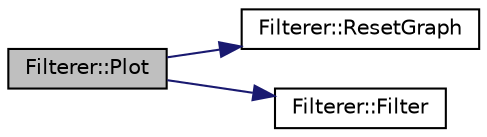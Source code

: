 digraph "Filterer::Plot"
{
  edge [fontname="Helvetica",fontsize="10",labelfontname="Helvetica",labelfontsize="10"];
  node [fontname="Helvetica",fontsize="10",shape=record];
  rankdir="LR";
  Node1 [label="Filterer::Plot",height=0.2,width=0.4,color="black", fillcolor="grey75", style="filled", fontcolor="black"];
  Node1 -> Node2 [color="midnightblue",fontsize="10",style="solid",fontname="Helvetica"];
  Node2 [label="Filterer::ResetGraph",height=0.2,width=0.4,color="black", fillcolor="white", style="filled",URL="$d3/d4d/class_filterer.html#aa113d3e0f6a28451d7135162351165d6"];
  Node1 -> Node3 [color="midnightblue",fontsize="10",style="solid",fontname="Helvetica"];
  Node3 [label="Filterer::Filter",height=0.2,width=0.4,color="black", fillcolor="white", style="filled",URL="$d3/d4d/class_filterer.html#a446519f84f1d1ee92151cf823d174b83"];
}
